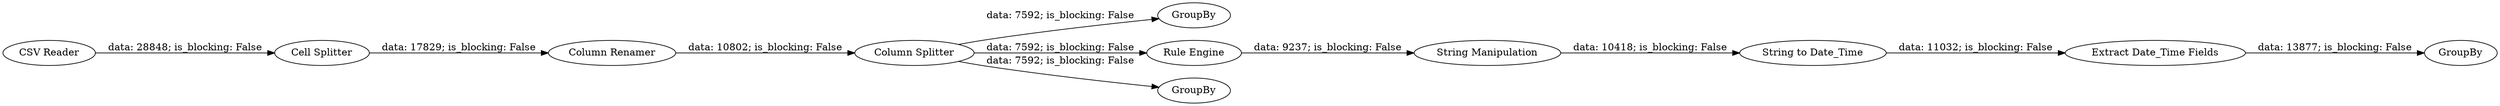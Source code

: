 digraph {
	"2445224746225517708_4" [label="Column Splitter"]
	"2445224746225517708_6" [label=GroupBy]
	"2445224746225517708_7" [label="Rule Engine"]
	"2445224746225517708_2" [label="Cell Splitter"]
	"2445224746225517708_9" [label="String to Date_Time"]
	"2445224746225517708_10" [label="Extract Date_Time Fields"]
	"2445224746225517708_11" [label=GroupBy]
	"2445224746225517708_3" [label="Column Renamer"]
	"2445224746225517708_8" [label="String Manipulation"]
	"2445224746225517708_1" [label="CSV Reader"]
	"2445224746225517708_5" [label=GroupBy]
	"2445224746225517708_9" -> "2445224746225517708_10" [label="data: 11032; is_blocking: False"]
	"2445224746225517708_2" -> "2445224746225517708_3" [label="data: 17829; is_blocking: False"]
	"2445224746225517708_8" -> "2445224746225517708_9" [label="data: 10418; is_blocking: False"]
	"2445224746225517708_3" -> "2445224746225517708_4" [label="data: 10802; is_blocking: False"]
	"2445224746225517708_10" -> "2445224746225517708_11" [label="data: 13877; is_blocking: False"]
	"2445224746225517708_4" -> "2445224746225517708_5" [label="data: 7592; is_blocking: False"]
	"2445224746225517708_4" -> "2445224746225517708_7" [label="data: 7592; is_blocking: False"]
	"2445224746225517708_7" -> "2445224746225517708_8" [label="data: 9237; is_blocking: False"]
	"2445224746225517708_4" -> "2445224746225517708_6" [label="data: 7592; is_blocking: False"]
	"2445224746225517708_1" -> "2445224746225517708_2" [label="data: 28848; is_blocking: False"]
	rankdir=LR
}
